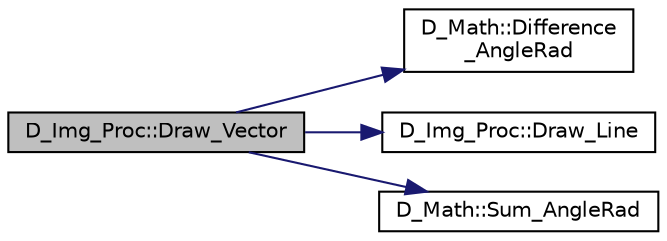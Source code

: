 digraph "D_Img_Proc::Draw_Vector"
{
 // LATEX_PDF_SIZE
  edge [fontname="Helvetica",fontsize="10",labelfontname="Helvetica",labelfontsize="10"];
  node [fontname="Helvetica",fontsize="10",shape=record];
  rankdir="LR";
  Node1 [label="D_Img_Proc::Draw_Vector",height=0.2,width=0.4,color="black", fillcolor="grey75", style="filled", fontcolor="black",tooltip=" "];
  Node1 -> Node2 [color="midnightblue",fontsize="10",style="solid",fontname="Helvetica"];
  Node2 [label="D_Math::Difference\l_AngleRad",height=0.2,width=0.4,color="black", fillcolor="white", style="filled",URL="$class_d___math.html#a673038e39ab2a1231ddc5c106f1b4f1a",tooltip=" "];
  Node1 -> Node3 [color="midnightblue",fontsize="10",style="solid",fontname="Helvetica"];
  Node3 [label="D_Img_Proc::Draw_Line",height=0.2,width=0.4,color="black", fillcolor="white", style="filled",URL="$class_d___img___proc.html#ad3e6299e2de72041310ee0cbb31bec9d",tooltip=" "];
  Node1 -> Node4 [color="midnightblue",fontsize="10",style="solid",fontname="Helvetica"];
  Node4 [label="D_Math::Sum_AngleRad",height=0.2,width=0.4,color="black", fillcolor="white", style="filled",URL="$class_d___math.html#a0cd6b97b2798a63a84a1d0b5cf7fa1a2",tooltip=" "];
}
